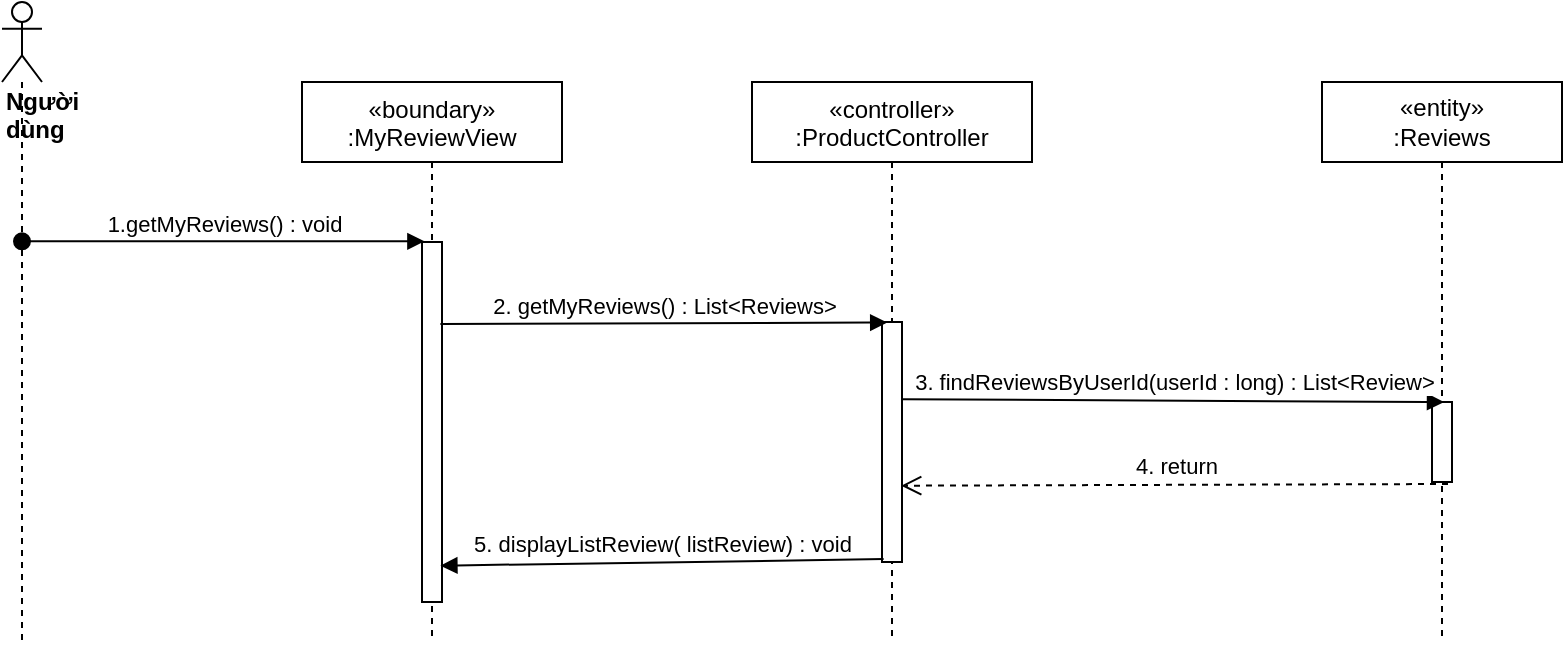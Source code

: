 <mxfile version="14.8.2" type="device"><diagram id="kgpKYQtTHZ0yAKxKKP6v" name="Page-1"><mxGraphModel dx="1038" dy="521" grid="1" gridSize="10" guides="1" tooltips="1" connect="1" arrows="1" fold="1" page="1" pageScale="1" pageWidth="850" pageHeight="1100" math="0" shadow="0"><root><mxCell id="0"/><mxCell id="1" parent="0"/><mxCell id="yrAwT9c3LckqeC45SyWD-1" value="«boundary»&#10;:MyReviewView" style="shape=umlLifeline;perimeter=lifelinePerimeter;container=1;collapsible=0;recursiveResize=0;rounded=0;shadow=0;strokeWidth=1;" parent="1" vertex="1"><mxGeometry x="200" y="80" width="130" height="280" as="geometry"/></mxCell><mxCell id="yrAwT9c3LckqeC45SyWD-6" value="" style="html=1;points=[];perimeter=orthogonalPerimeter;" parent="yrAwT9c3LckqeC45SyWD-1" vertex="1"><mxGeometry x="60" y="80" width="10" height="180" as="geometry"/></mxCell><mxCell id="yrAwT9c3LckqeC45SyWD-8" value="«controller»&#10;:ProductController" style="shape=umlLifeline;perimeter=lifelinePerimeter;container=1;collapsible=0;recursiveResize=0;rounded=0;shadow=0;strokeWidth=1;size=40;" parent="1" vertex="1"><mxGeometry x="425" y="80" width="140" height="280" as="geometry"/></mxCell><mxCell id="yrAwT9c3LckqeC45SyWD-9" value="" style="points=[];perimeter=orthogonalPerimeter;rounded=0;shadow=0;strokeWidth=1;" parent="yrAwT9c3LckqeC45SyWD-8" vertex="1"><mxGeometry x="65" y="120" width="10" height="120" as="geometry"/></mxCell><mxCell id="yrAwT9c3LckqeC45SyWD-10" value="&lt;div&gt;&lt;b&gt;Người dùng&lt;/b&gt;&lt;/div&gt;" style="shape=umlLifeline;participant=umlActor;perimeter=lifelinePerimeter;whiteSpace=wrap;html=1;container=1;collapsible=0;recursiveResize=0;verticalAlign=top;spacingTop=36;outlineConnect=0;align=left;" parent="1" vertex="1"><mxGeometry x="50" y="40" width="20" height="320" as="geometry"/></mxCell><mxCell id="yrAwT9c3LckqeC45SyWD-13" value="1.getMyReviews() : void" style="html=1;verticalAlign=bottom;startArrow=oval;startFill=1;endArrow=block;startSize=8;entryX=0.12;entryY=-0.002;entryDx=0;entryDy=0;entryPerimeter=0;" parent="1" source="yrAwT9c3LckqeC45SyWD-10" target="yrAwT9c3LckqeC45SyWD-6" edge="1"><mxGeometry width="60" relative="1" as="geometry"><mxPoint x="400" y="230" as="sourcePoint"/><mxPoint x="240" y="170" as="targetPoint"/></mxGeometry></mxCell><mxCell id="yrAwT9c3LckqeC45SyWD-14" value="&lt;span&gt;«entity»&lt;br&gt;&lt;/span&gt;:Reviews" style="shape=umlLifeline;perimeter=lifelinePerimeter;whiteSpace=wrap;html=1;container=1;collapsible=0;recursiveResize=0;outlineConnect=0;" parent="1" vertex="1"><mxGeometry x="710" y="80" width="120" height="280" as="geometry"/></mxCell><mxCell id="yrAwT9c3LckqeC45SyWD-15" value="" style="points=[];perimeter=orthogonalPerimeter;rounded=0;shadow=0;strokeWidth=1;" parent="yrAwT9c3LckqeC45SyWD-14" vertex="1"><mxGeometry x="55" y="160" width="10" height="40" as="geometry"/></mxCell><mxCell id="yrAwT9c3LckqeC45SyWD-18" value="3. findReviewsByUserId(userId : long) : List&amp;lt;Review&amp;gt;" style="html=1;verticalAlign=bottom;endArrow=block;entryX=0.6;entryY=0;entryDx=0;entryDy=0;entryPerimeter=0;exitX=1.04;exitY=0.322;exitDx=0;exitDy=0;exitPerimeter=0;" parent="1" source="yrAwT9c3LckqeC45SyWD-9" target="yrAwT9c3LckqeC45SyWD-15" edge="1"><mxGeometry width="80" relative="1" as="geometry"><mxPoint x="510" y="235" as="sourcePoint"/><mxPoint x="840" y="430" as="targetPoint"/></mxGeometry></mxCell><mxCell id="yrAwT9c3LckqeC45SyWD-19" value="4. return" style="html=1;verticalAlign=bottom;endArrow=open;dashed=1;endSize=8;exitX=0.8;exitY=1.025;exitDx=0;exitDy=0;exitPerimeter=0;entryX=0.96;entryY=0.682;entryDx=0;entryDy=0;entryPerimeter=0;" parent="1" source="yrAwT9c3LckqeC45SyWD-15" target="yrAwT9c3LckqeC45SyWD-9" edge="1"><mxGeometry relative="1" as="geometry"><mxPoint x="840" y="430" as="sourcePoint"/><mxPoint x="520" y="277" as="targetPoint"/></mxGeometry></mxCell><mxCell id="yrAwT9c3LckqeC45SyWD-23" value="2. getMyReviews() : List&amp;lt;Reviews&amp;gt;" style="html=1;verticalAlign=bottom;endArrow=block;entryX=0.26;entryY=0.002;entryDx=0;entryDy=0;entryPerimeter=0;exitX=0.92;exitY=0.228;exitDx=0;exitDy=0;exitPerimeter=0;" parent="1" source="yrAwT9c3LckqeC45SyWD-6" target="yrAwT9c3LckqeC45SyWD-9" edge="1"><mxGeometry width="80" relative="1" as="geometry"><mxPoint x="330" y="431" as="sourcePoint"/><mxPoint x="610" y="440" as="targetPoint"/></mxGeometry></mxCell><mxCell id="1BLhUr_lw1M93zADgRCO-1" value="5. displayListReview( listReview) : void" style="html=1;verticalAlign=bottom;endArrow=block;exitX=0.08;exitY=0.988;exitDx=0;exitDy=0;exitPerimeter=0;entryX=0.92;entryY=0.899;entryDx=0;entryDy=0;entryPerimeter=0;" parent="1" source="yrAwT9c3LckqeC45SyWD-9" target="yrAwT9c3LckqeC45SyWD-6" edge="1"><mxGeometry width="80" relative="1" as="geometry"><mxPoint x="380" y="370" as="sourcePoint"/><mxPoint x="460" y="370" as="targetPoint"/></mxGeometry></mxCell></root></mxGraphModel></diagram></mxfile>